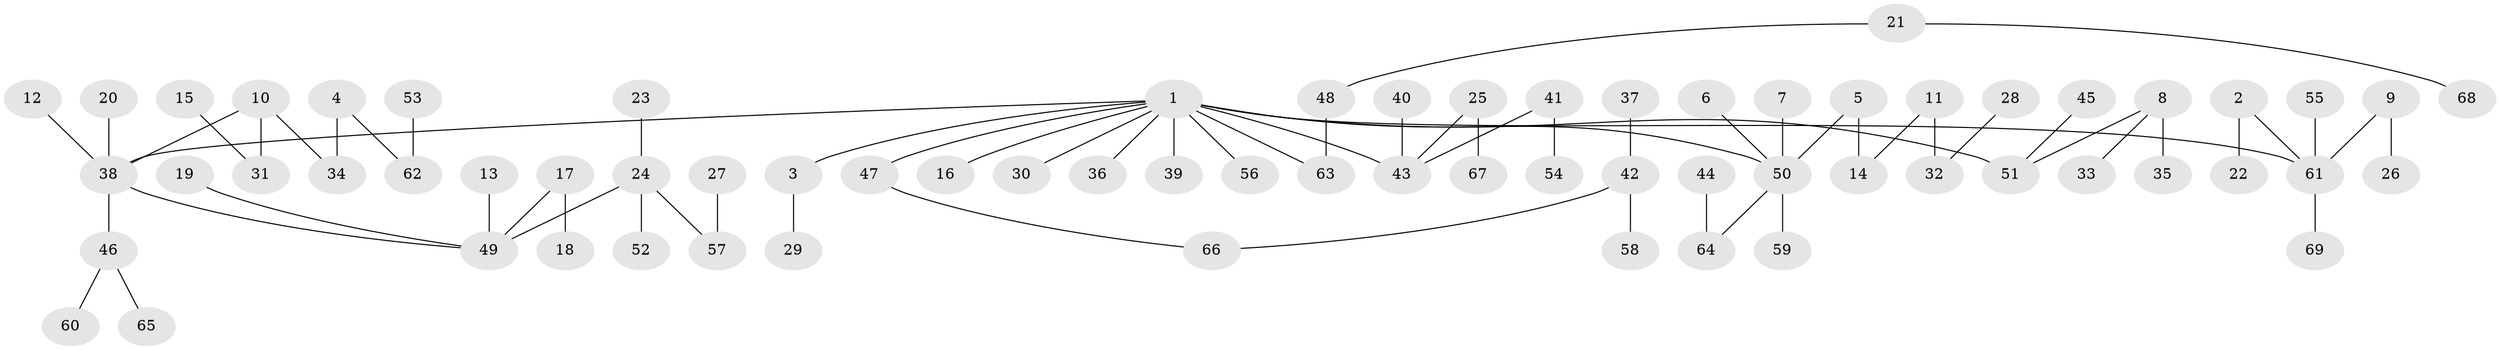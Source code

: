 // original degree distribution, {8: 0.007246376811594203, 7: 0.021739130434782608, 3: 0.15217391304347827, 1: 0.5217391304347826, 5: 0.028985507246376812, 2: 0.21014492753623187, 4: 0.057971014492753624}
// Generated by graph-tools (version 1.1) at 2025/26/03/09/25 03:26:25]
// undirected, 69 vertices, 68 edges
graph export_dot {
graph [start="1"]
  node [color=gray90,style=filled];
  1;
  2;
  3;
  4;
  5;
  6;
  7;
  8;
  9;
  10;
  11;
  12;
  13;
  14;
  15;
  16;
  17;
  18;
  19;
  20;
  21;
  22;
  23;
  24;
  25;
  26;
  27;
  28;
  29;
  30;
  31;
  32;
  33;
  34;
  35;
  36;
  37;
  38;
  39;
  40;
  41;
  42;
  43;
  44;
  45;
  46;
  47;
  48;
  49;
  50;
  51;
  52;
  53;
  54;
  55;
  56;
  57;
  58;
  59;
  60;
  61;
  62;
  63;
  64;
  65;
  66;
  67;
  68;
  69;
  1 -- 3 [weight=1.0];
  1 -- 16 [weight=1.0];
  1 -- 30 [weight=1.0];
  1 -- 36 [weight=1.0];
  1 -- 38 [weight=1.0];
  1 -- 39 [weight=1.0];
  1 -- 43 [weight=1.0];
  1 -- 47 [weight=1.0];
  1 -- 50 [weight=1.0];
  1 -- 51 [weight=1.0];
  1 -- 56 [weight=1.0];
  1 -- 61 [weight=1.0];
  1 -- 63 [weight=1.0];
  2 -- 22 [weight=1.0];
  2 -- 61 [weight=1.0];
  3 -- 29 [weight=1.0];
  4 -- 34 [weight=1.0];
  4 -- 62 [weight=1.0];
  5 -- 14 [weight=1.0];
  5 -- 50 [weight=1.0];
  6 -- 50 [weight=1.0];
  7 -- 50 [weight=1.0];
  8 -- 33 [weight=1.0];
  8 -- 35 [weight=1.0];
  8 -- 51 [weight=1.0];
  9 -- 26 [weight=1.0];
  9 -- 61 [weight=1.0];
  10 -- 31 [weight=1.0];
  10 -- 34 [weight=1.0];
  10 -- 38 [weight=1.0];
  11 -- 14 [weight=1.0];
  11 -- 32 [weight=1.0];
  12 -- 38 [weight=1.0];
  13 -- 49 [weight=1.0];
  15 -- 31 [weight=1.0];
  17 -- 18 [weight=1.0];
  17 -- 49 [weight=1.0];
  19 -- 49 [weight=1.0];
  20 -- 38 [weight=1.0];
  21 -- 48 [weight=1.0];
  21 -- 68 [weight=1.0];
  23 -- 24 [weight=1.0];
  24 -- 49 [weight=1.0];
  24 -- 52 [weight=1.0];
  24 -- 57 [weight=1.0];
  25 -- 43 [weight=1.0];
  25 -- 67 [weight=1.0];
  27 -- 57 [weight=1.0];
  28 -- 32 [weight=1.0];
  37 -- 42 [weight=1.0];
  38 -- 46 [weight=1.0];
  38 -- 49 [weight=1.0];
  40 -- 43 [weight=1.0];
  41 -- 43 [weight=1.0];
  41 -- 54 [weight=1.0];
  42 -- 58 [weight=1.0];
  42 -- 66 [weight=1.0];
  44 -- 64 [weight=1.0];
  45 -- 51 [weight=1.0];
  46 -- 60 [weight=1.0];
  46 -- 65 [weight=1.0];
  47 -- 66 [weight=1.0];
  48 -- 63 [weight=1.0];
  50 -- 59 [weight=1.0];
  50 -- 64 [weight=1.0];
  53 -- 62 [weight=1.0];
  55 -- 61 [weight=1.0];
  61 -- 69 [weight=1.0];
}
